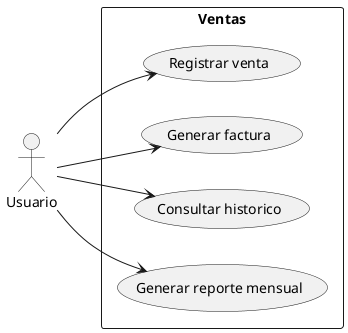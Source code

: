 @startuml
left to right direction

actor "Usuario" as usuario

rectangle "Ventas" {
  (Registrar venta) as reg_venta
  (Generar factura) as fact_venta
  (Consultar historico) as hist_venta
  (Generar reporte mensual) as reporte_venta
}

usuario --> reg_venta
usuario --> fact_venta
usuario --> hist_venta
usuario --> reporte_venta

@enduml}
